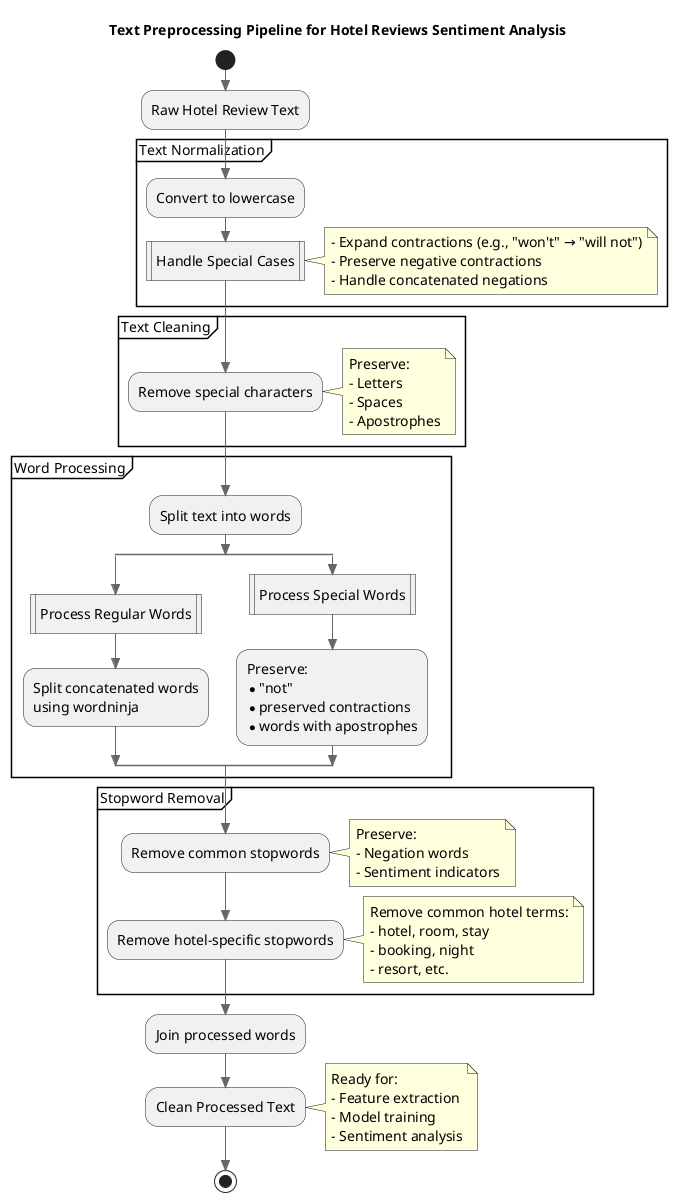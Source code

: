 @startuml Text Preprocessing Pipeline for Hotel Reviews

skinparam backgroundColor white
skinparam style strictuml
skinparam defaultFontSize 14
skinparam arrowColor #666666
skinparam rectangleBackgroundColor #FEFECE

title Text Preprocessing Pipeline for Hotel Reviews Sentiment Analysis

start

:Raw Hotel Review Text;

partition "Text Normalization" {
    :Convert to lowercase;
    :Handle Special Cases|
    note right
        - Expand contractions (e.g., "won't" → "will not")
        - Preserve negative contractions
        - Handle concatenated negations
    end note
}

partition "Text Cleaning" {
    :Remove special characters;
    note right
        Preserve:
        - Letters
        - Spaces
        - Apostrophes
    end note
}

partition "Word Processing" {
    :Split text into words;

    split
        :Process Regular Words|
        :Split concatenated words
        using wordninja;
    split again
        :Process Special Words|
        :Preserve:
        * "not"
        * preserved contractions
        * words with apostrophes;
    end split
}

partition "Stopword Removal" {
    :Remove common stopwords;
    note right
        Preserve:
        - Negation words
        - Sentiment indicators
    end note

    :Remove hotel-specific stopwords;
    note right
        Remove common hotel terms:
        - hotel, room, stay
        - booking, night
        - resort, etc.
    end note
}

:Join processed words;

:Clean Processed Text;
note right
    Ready for:
    - Feature extraction
    - Model training
    - Sentiment analysis
end note

stop

@enduml
